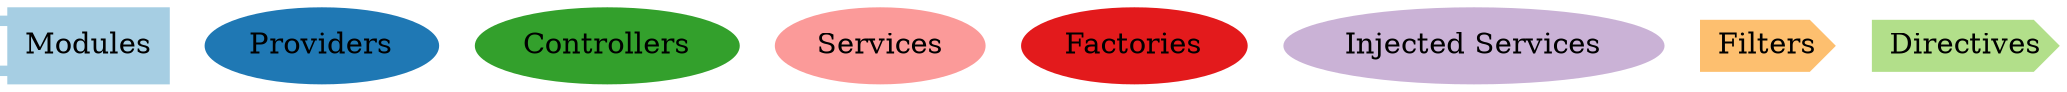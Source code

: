 digraph dependencies {
  node[shape="component",style="filled",colorscheme=paired12]


    node[shape="component"]
    "legend.module"[label="Modules", color=1]
    node[shape="ellipse"]
    "legend.provider"   [label="Providers", color=2]
    "legend.controllers"[label="Controllers", color=4]
    "legend.services"   [label="Services", color=5]
    "legend.factories"  [label="Factories", color=6]
    "legend.injected"  [label="Injected Services", color=9]
    node[shape="cds"]
    "legend.filters"    [label="Filters", color=7]
    "legend.directives" [label="Directives", color=3]


}